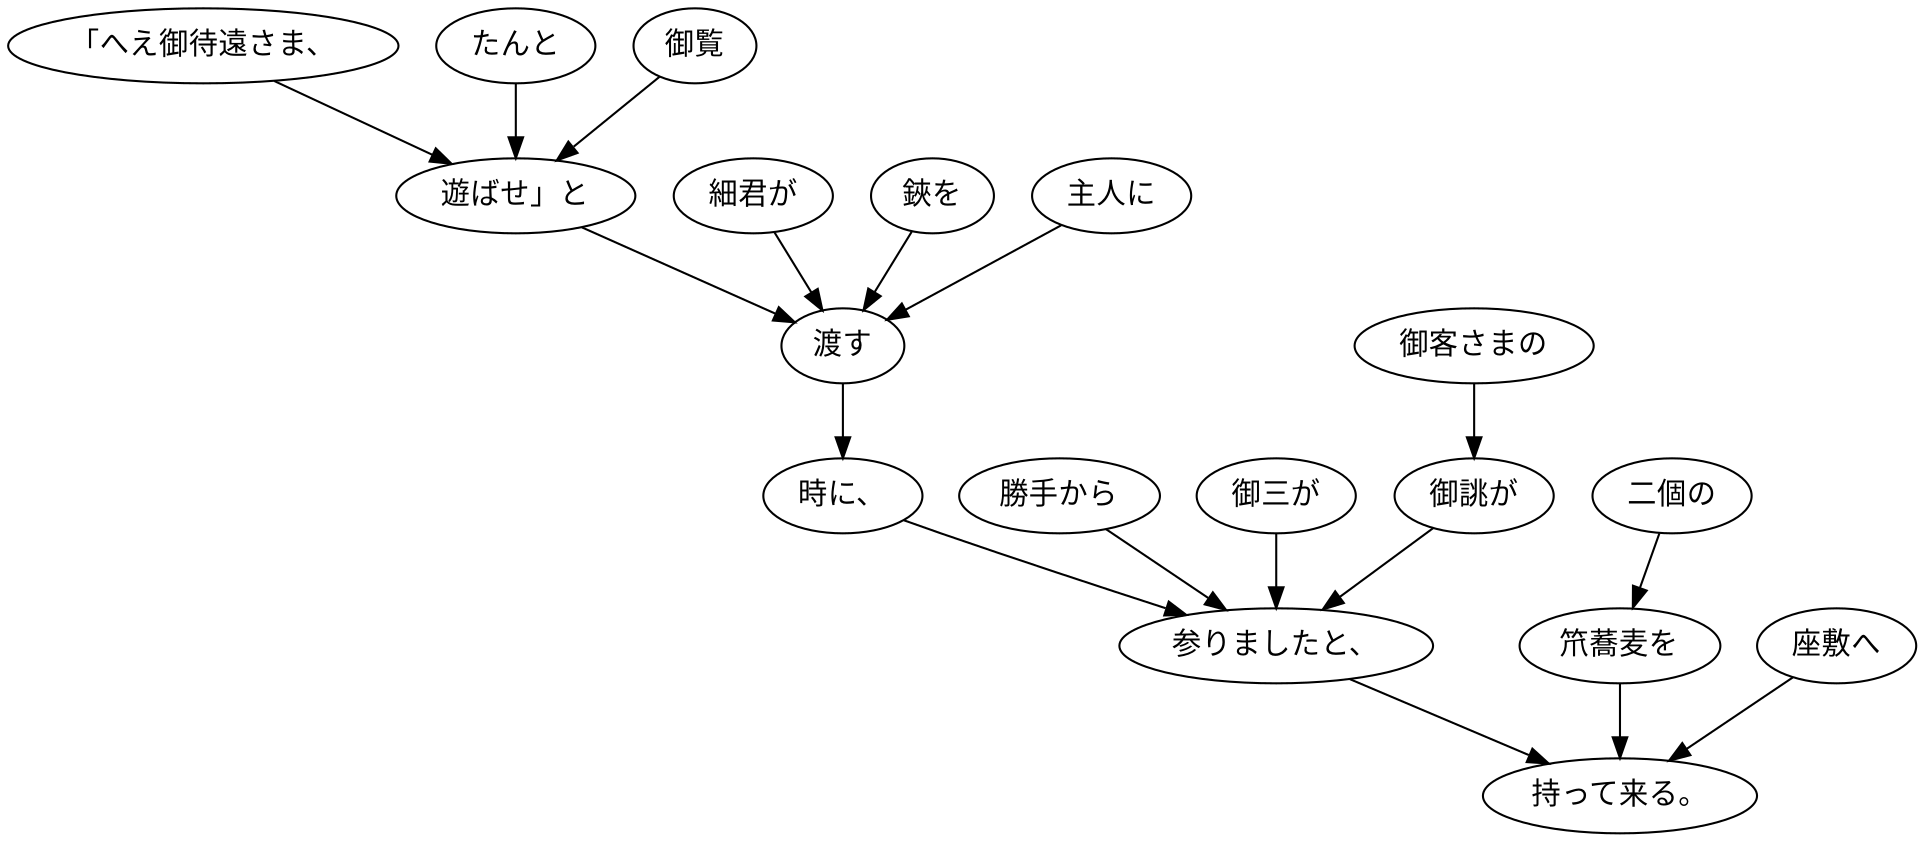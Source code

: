 digraph graph3507 {
	node0 [label="「へえ御待遠さま、"];
	node1 [label="たんと"];
	node2 [label="御覧"];
	node3 [label="遊ばせ」と"];
	node4 [label="細君が"];
	node5 [label="鋏を"];
	node6 [label="主人に"];
	node7 [label="渡す"];
	node8 [label="時に、"];
	node9 [label="勝手から"];
	node10 [label="御三が"];
	node11 [label="御客さまの"];
	node12 [label="御誂が"];
	node13 [label="参りましたと、"];
	node14 [label="二個の"];
	node15 [label="笊蕎麦を"];
	node16 [label="座敷へ"];
	node17 [label="持って来る。"];
	node0 -> node3;
	node1 -> node3;
	node2 -> node3;
	node3 -> node7;
	node4 -> node7;
	node5 -> node7;
	node6 -> node7;
	node7 -> node8;
	node8 -> node13;
	node9 -> node13;
	node10 -> node13;
	node11 -> node12;
	node12 -> node13;
	node13 -> node17;
	node14 -> node15;
	node15 -> node17;
	node16 -> node17;
}
